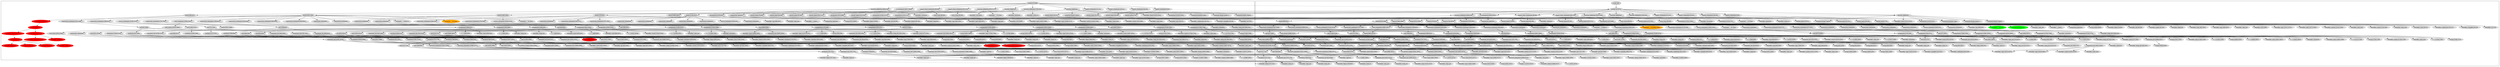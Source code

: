 digraph G {
node [style = filled];
subgraph cluster_src {
n_src_316 [label = "module [0,2086]", color = lightgrey];
n_src_2 [label = "import_statement [0,9]", color = lightgrey];
n_src_316 -> n_src_2;
n_src_1 [label = "dotted_name [7,9]", color = lightgrey];
n_src_2 -> n_src_1;
n_src_0 [label = "identifier: os [7,9]", color = lightgrey];
n_src_1 -> n_src_0;
n_src_5 [label = "import_statement [11,22]", color = lightgrey];
n_src_316 -> n_src_5;
n_src_4 [label = "dotted_name [18,22]", color = lightgrey];
n_src_5 -> n_src_4;
n_src_3 [label = "identifier: json [18,22]", color = lightgrey];
n_src_4 -> n_src_3;
n_src_8 [label = "import_statement [24,41]", color = lightgrey];
n_src_316 -> n_src_8;
n_src_7 [label = "dotted_name [31,41]", color = lightgrey];
n_src_8 -> n_src_7;
n_src_6 [label = "identifier: subprocess [31,41]", color = lightgrey];
n_src_7 -> n_src_6;
n_src_11 [label = "import_statement [43,58]", color = lightgrey];
n_src_316 -> n_src_11;
n_src_10 [label = "dotted_name [50,58]", color = lightgrey];
n_src_11 -> n_src_10;
n_src_9 [label = "identifier: tempfile [50,58]", color = lightgrey];
n_src_10 -> n_src_9;
n_src_17 [label = "import_from_statement [60,80]", color = lightgrey];
n_src_316 -> n_src_17;
n_src_12 [label = "from: from [60,64]", color = lightgrey];
n_src_17 -> n_src_12;
n_src_14 [label = "dotted_name [65,68]", color = lightgrey];
n_src_17 -> n_src_14;
n_src_13 [label = "identifier: git [65,68]", color = lightgrey];
n_src_14 -> n_src_13;
n_src_16 [label = "dotted_name [76,80]", color = lightgrey];
n_src_17 -> n_src_16;
n_src_15 [label = "identifier: Repo [76,80]", color = lightgrey];
n_src_16 -> n_src_15;
n_src_25 [label = "import_from_statement [82,133]", color = lightgrey];
n_src_316 -> n_src_25;
n_src_18 [label = "from: from [82,86]", color = lightgrey];
n_src_25 -> n_src_18;
n_src_20 [label = "dotted_name [87,93]", color = lightgrey];
n_src_25 -> n_src_20;
n_src_19 [label = "identifier: pygit2 [87,93]", color = lightgrey];
n_src_20 -> n_src_19;
n_src_22 [label = "dotted_name [101,111]", color = lightgrey];
n_src_25 -> n_src_22;
n_src_21 [label = "identifier: Reposito", color = lightgrey];
n_src_22 -> n_src_21;
n_src_24 [label = "dotted_name [113,133]", color = lightgrey];
n_src_25 -> n_src_24;
n_src_23 [label = "identifier: GIT_SORT", color = lightgrey];
n_src_24 -> n_src_23;
n_src_60 [label = "function_definition [139,320]", color = lightgrey];
n_src_316 -> n_src_60;
n_src_26 [label = "identifier: clone_re", color = lightgrey];
n_src_60 -> n_src_26;
n_src_29 [label = "parameters [153,172]", color = lightgrey];
n_src_60 -> n_src_29;
n_src_27 [label = "identifier: author [154,160]", color = lightgrey];
n_src_29 -> n_src_27;
n_src_28 [label = "identifier: repo_nam", color = lightgrey];
n_src_29 -> n_src_28;
n_src_59 [label = "block [179,301]", color = lightgrey];
n_src_60 -> n_src_59;
n_src_34 [label = "expression_statement [179,236]", color = lightgrey];
n_src_59 -> n_src_34;
n_src_33 [label = "assignment [179,236]", color = lightgrey];
n_src_34 -> n_src_33;
n_src_30 [label = "identifier: repo_url [179,187]", color = lightgrey];
n_src_33 -> n_src_30;
n_src_31 [label = "=: = [188,189]", color = lightgrey];
n_src_33 -> n_src_31;
n_src_32 [label = "string [190,236]", color = lightgrey];
n_src_33 -> n_src_32;
n_src_43 [label = "expression_statement [242,271]", color = lightgrey];
n_src_59 -> n_src_43;
n_src_42 [label = "assignment [242,271]", color = lightgrey];
n_src_43 -> n_src_42;
n_src_35 [label = "identifier: temp_dir [242,250]", color = lightgrey];
n_src_42 -> n_src_35;
n_src_36 [label = "=: = [251,252]", color = lightgrey];
n_src_42 -> n_src_36;
n_src_41 [label = "call [253,271]", color = lightgrey];
n_src_42 -> n_src_41;
n_src_39 [label = "attribute [253,269]", color = lightgrey];
n_src_41 -> n_src_39;
n_src_37 [label = "identifier: tempfile [253,261]", color = lightgrey];
n_src_39 -> n_src_37;
n_src_38 [label = "identifier: mkdtemp [262,269]", color = lightgrey];
n_src_39 -> n_src_38;
n_src_40 [label = "argument_list [269,271]", color = lightgrey];
n_src_41 -> n_src_40;
n_src_48 [label = "expression_statement [277,292]", color = lightgrey];
n_src_59 -> n_src_48;
n_src_47 [label = "call [277,292]", color = lightgrey];
n_src_48 -> n_src_47;
n_src_44 [label = "identifier: print [277,282]", color = lightgrey];
n_src_47 -> n_src_44;
n_src_46 [label = "argument_list [282,292]", color = lightgrey];
n_src_47 -> n_src_46;
n_src_45 [label = "identifier: temp_dir [283,291]", color = lightgrey];
n_src_46 -> n_src_45;
n_src_56 [label = "expression_statement [298,333]", color = lightgrey];
n_src_59 -> n_src_56;
n_src_55 [label = "call [298,333]", color = lightgrey];
n_src_56 -> n_src_55;
n_src_51 [label = "attribute [298,313]", color = lightgrey];
n_src_55 -> n_src_51;
n_src_49 [label = "identifier: Repo [298,302]", color = lightgrey];
n_src_51 -> n_src_49;
n_src_50 [label = "identifier: clone_fr", color = lightgrey];
n_src_51 -> n_src_50;
n_src_54 [label = "argument_list [313,333]", color = lightgrey];
n_src_55 -> n_src_54;
n_src_52 [label = "identifier: repo_url [314,322]", color = lightgrey];
n_src_54 -> n_src_52;
n_src_53 [label = "identifier: temp_dir [324,332]", color = lightgrey];
n_src_54 -> n_src_53;
n_src_58 [label = "return_statement [339,354]", color = lightgrey];
n_src_59 -> n_src_58;
n_src_57 [label = "identifier: temp_dir [346,354]", color = lightgrey];
n_src_58 -> n_src_57;
n_src_83 [label = "function_definition [360,416]", color = lightgrey];
n_src_316 -> n_src_83;
n_src_61 [label = "identifier: checkout", color = lightgrey];
n_src_83 -> n_src_61;
n_src_64 [label = "parameters [376,392]", color = lightgrey];
n_src_83 -> n_src_64;
n_src_62 [label = "identifier: repo_pat", color = lightgrey];
n_src_64 -> n_src_62;
n_src_63 [label = "identifier: tag [388,391]", color = lightgrey];
n_src_64 -> n_src_63;
n_src_82 [label = "block [399,431]", color = lightgrey];
n_src_83 -> n_src_82;
n_src_72 [label = "expression_statement [399,421]", color = lightgrey];
n_src_82 -> n_src_72;
n_src_71 [label = "assignment [399,421]", color = lightgrey];
n_src_72 -> n_src_71;
n_src_65 [label = "identifier: repo [399,403]", color = lightgrey];
n_src_71 -> n_src_65;
n_src_66 [label = "=: = [404,405]", color = lightgrey];
n_src_71 -> n_src_66;
n_src_70 [label = "call [406,421]", color = lightgrey];
n_src_71 -> n_src_70;
n_src_67 [label = "identifier: Repo [406,410]", color = lightgrey];
n_src_70 -> n_src_67;
n_src_69 [label = "argument_list [410,421]", color = lightgrey];
n_src_70 -> n_src_69;
n_src_68 [label = "identifier: repo_pat", color = lightgrey];
n_src_69 -> n_src_68;
n_src_81 [label = "expression_statement [427,449]", color = lightgrey];
n_src_82 -> n_src_81;
n_src_80 [label = "call [427,449]", color = lightgrey];
n_src_81 -> n_src_80;
n_src_77 [label = "attribute [427,444]", color = lightgrey];
n_src_80 -> n_src_77;
n_src_75 [label = "attribute [427,435]", color = lightgrey];
n_src_77 -> n_src_75;
n_src_73 [label = "identifier: repo [427,431]", color = lightgrey];
n_src_75 -> n_src_73;
n_src_74 [label = "identifier: git [432,435]", color = lightgrey];
n_src_75 -> n_src_74;
n_src_76 [label = "identifier: checkout [436,444]", color = lightgrey];
n_src_77 -> n_src_76;
n_src_79 [label = "argument_list [444,449]", color = lightgrey];
n_src_80 -> n_src_79;
n_src_78 [label = "identifier: tag [445,448]", color = lightgrey];
n_src_79 -> n_src_78;
n_src_196 [label = "function_definition [455,1171]", color = lightgrey];
n_src_316 -> n_src_196;
n_src_84 [label = "identifier: run_gumt", color = lightgrey];
n_src_196 -> n_src_84;
n_src_88 [label = "parameters [475,498]", color = lightgrey];
n_src_196 -> n_src_88;
n_src_85 [label = "identifier: repo_pat", color = lightgrey];
n_src_88 -> n_src_85;
n_src_86 [label = "identifier: tag1 [487,491]", color = lightgrey];
n_src_88 -> n_src_86;
n_src_87 [label = "identifier: tag2 [493,497]", color = lightgrey];
n_src_88 -> n_src_87;
n_src_89 [label = "comment:     # Creat", color = lightgrey];
n_src_196 -> n_src_89;
n_src_195 [label = "block [554,1189]", color = lightgrey];
n_src_196 -> n_src_195;
n_src_98 [label = "expression_statement [554,584]", color = lightgrey];
n_src_195 -> n_src_98;
n_src_97 [label = "assignment [554,584]", color = lightgrey];
n_src_98 -> n_src_97;
n_src_90 [label = "identifier: temp_dir", color = lightgrey];
n_src_97 -> n_src_90;
n_src_91 [label = "=: = [564,565]", color = lightgrey];
n_src_97 -> n_src_91;
n_src_96 [label = "call [566,584]", color = lightgrey];
n_src_97 -> n_src_96;
n_src_94 [label = "attribute [566,582]", color = lightgrey];
n_src_96 -> n_src_94;
n_src_92 [label = "identifier: tempfile [566,574]", color = lightgrey];
n_src_94 -> n_src_92;
n_src_93 [label = "identifier: mkdtemp [575,582]", color = lightgrey];
n_src_94 -> n_src_93;
n_src_95 [label = "argument_list [582,584]", color = lightgrey];
n_src_96 -> n_src_95;
n_src_107 [label = "expression_statement [590,620]", color = lightgrey];
n_src_195 -> n_src_107;
n_src_106 [label = "assignment [590,620]", color = lightgrey];
n_src_107 -> n_src_106;
n_src_99 [label = "identifier: temp_dir", color = lightgrey];
n_src_106 -> n_src_99;
n_src_100 [label = "=: = [600,601]", color = lightgrey];
n_src_106 -> n_src_100;
n_src_105 [label = "call [602,620]", color = lightgrey];
n_src_106 -> n_src_105;
n_src_103 [label = "attribute [602,618]", color = lightgrey];
n_src_105 -> n_src_103;
n_src_101 [label = "identifier: tempfile [602,610]", color = lightgrey];
n_src_103 -> n_src_101;
n_src_102 [label = "identifier: mkdtemp [611,618]", color = lightgrey];
n_src_103 -> n_src_102;
n_src_104 [label = "argument_list [618,620]", color = lightgrey];
n_src_105 -> n_src_104;
n_src_112 [label = "expression_statement [626,662]", color = lightgrey];
n_src_195 -> n_src_112;
n_src_111 [label = "call [626,662]", color = lightgrey];
n_src_112 -> n_src_111;
n_src_108 [label = "identifier: print [626,631]", color = lightgrey];
n_src_111 -> n_src_108;
n_src_110 [label = "argument_list [631,662]", color = lightgrey];
n_src_111 -> n_src_110;
n_src_109 [label = "string [632,661]", color = lightgrey];
n_src_110 -> n_src_109;
n_src_113 [label = "comment:     # Clone", color = lightgrey];
n_src_195 -> n_src_113;
n_src_128 [label = "expression_statement [737,793]", color = lightgrey];
n_src_195 -> n_src_128;
n_src_127 [label = "call [737,793]", color = lightgrey];
n_src_128 -> n_src_127;
n_src_124 [label = "attribute [737,787]", color = lightgrey];
n_src_127 -> n_src_124;
n_src_122 [label = "attribute [737,778]", color = lightgrey];
n_src_124 -> n_src_122;
n_src_120 [label = "call [737,774]", color = lightgrey];
n_src_122 -> n_src_120;
n_src_116 [label = "attribute [737,752]", color = lightgrey];
n_src_120 -> n_src_116;
n_src_114 [label = "identifier: Repo [737,741]", color = lightgrey];
n_src_116 -> n_src_114;
n_src_115 [label = "identifier: clone_fr", color = lightgrey];
n_src_116 -> n_src_115;
n_src_119 [label = "argument_list [752,774]", color = lightgrey];
n_src_120 -> n_src_119;
n_src_117 [label = "identifier: repo_pat", color = lightgrey];
n_src_119 -> n_src_117;
n_src_118 [label = "identifier: temp_dir", color = lightgrey];
n_src_119 -> n_src_118;
n_src_121 [label = "identifier: git [775,778]", color = lightgrey];
n_src_122 -> n_src_121;
n_src_123 [label = "identifier: checkout [779,787]", color = lightgrey];
n_src_124 -> n_src_123;
n_src_126 [label = "argument_list [787,793]", color = lightgrey];
n_src_127 -> n_src_126;
n_src_125 [label = "identifier: tag1 [788,792]", color = lightgrey];
n_src_126 -> n_src_125;
n_src_143 [label = "expression_statement [799,855]", color = lightgrey];
n_src_195 -> n_src_143;
n_src_142 [label = "call [799,855]", color = lightgrey];
n_src_143 -> n_src_142;
n_src_139 [label = "attribute [799,849]", color = lightgrey];
n_src_142 -> n_src_139;
n_src_137 [label = "attribute [799,840]", color = lightgrey];
n_src_139 -> n_src_137;
n_src_135 [label = "call [799,836]", color = lightgrey];
n_src_137 -> n_src_135;
n_src_131 [label = "attribute [799,814]", color = lightgrey];
n_src_135 -> n_src_131;
n_src_129 [label = "identifier: Repo [799,803]", color = lightgrey];
n_src_131 -> n_src_129;
n_src_130 [label = "identifier: clone_fr", color = lightgrey];
n_src_131 -> n_src_130;
n_src_134 [label = "argument_list [814,836]", color = lightgrey];
n_src_135 -> n_src_134;
n_src_132 [label = "identifier: repo_pat", color = lightgrey];
n_src_134 -> n_src_132;
n_src_133 [label = "identifier: temp_dir", color = lightgrey];
n_src_134 -> n_src_133;
n_src_136 [label = "identifier: git [837,840]", color = lightgrey];
n_src_137 -> n_src_136;
n_src_138 [label = "identifier: checkout [841,849]", color = lightgrey];
n_src_139 -> n_src_138;
n_src_141 [label = "argument_list [849,855]", color = lightgrey];
n_src_142 -> n_src_141;
n_src_140 [label = "identifier: tag2 [850,854]", color = lightgrey];
n_src_141 -> n_src_140;
n_src_144 [label = "comment:     # Run G", color = lightgrey];
n_src_195 -> n_src_144;
n_src_155 [label = "expression_statement", color = lightgrey];
n_src_195 -> n_src_155;
n_src_154 [label = "assignment [904,1009]", color = lightgrey];
n_src_155 -> n_src_154;
n_src_145 [label = "identifier: cmd [904,907]", color = lightgrey];
n_src_154 -> n_src_145;
n_src_146 [label = "=: = [908,909]", color = lightgrey];
n_src_154 -> n_src_146;
n_src_153 [label = "list [910,1021]", color = lightgrey];
n_src_154 -> n_src_153;
n_src_147 [label = "string [921,930]", color = lightgrey];
n_src_153 -> n_src_147;
n_src_148 [label = "string [932,942]", color = lightgrey];
n_src_153 -> n_src_148;
n_src_149 [label = "string [953,957]", color = lightgrey];
n_src_153 -> n_src_149;
n_src_150 [label = "string [959,965]", color = lightgrey];
n_src_153 -> n_src_150;
n_src_151 [label = "identifier: temp_dir", color = lightgrey];
n_src_153 -> n_src_151;
n_src_152 [label = "identifier: temp_dir", color = lightgrey];
n_src_153 -> n_src_152;
n_src_173 [label = "expression_statement", color = lightgrey];
n_src_195 -> n_src_173;
n_src_172 [label = "assignment [1018,1078]", color = lightgrey];
n_src_173 -> n_src_172;
n_src_156 [label = "identifier: result [1018,1024]", color = lightgrey];
n_src_172 -> n_src_156;
n_src_157 [label = "=: = [1025,1026]", color = lightgrey];
n_src_172 -> n_src_157;
n_src_171 [label = "call [1027,1078]", color = lightgrey];
n_src_172 -> n_src_171;
n_src_160 [label = "attribute [1027,1041]", color = lightgrey];
n_src_171 -> n_src_160;
n_src_158 [label = "identifier: subproce", color = lightgrey];
n_src_160 -> n_src_158;
n_src_159 [label = "identifier: run [1038,1041]", color = lightgrey];
n_src_160 -> n_src_159;
n_src_170 [label = "argument_list [1041,1078]", color = lightgrey];
n_src_171 -> n_src_170;
n_src_161 [label = "identifier: cmd [1042,1045]", color = lightgrey];
n_src_170 -> n_src_161;
n_src_165 [label = "keyword_argument [1047,1066]", color = lightgrey];
n_src_170 -> n_src_165;
n_src_162 [label = "identifier: capture_", color = lightgrey];
n_src_165 -> n_src_162;
n_src_163 [label = "=: = [1061,1062]", color = lightgrey];
n_src_165 -> n_src_163;
n_src_164 [label = "true: True [1062,1066]", color = lightgrey];
n_src_165 -> n_src_164;
n_src_169 [label = "keyword_argument [1068,1077]", color = lightgrey];
n_src_170 -> n_src_169;
n_src_166 [label = "identifier: text [1068,1072]", color = lightgrey];
n_src_169 -> n_src_166;
n_src_167 [label = "=: = [1072,1073]", color = lightgrey];
n_src_169 -> n_src_167;
n_src_168 [label = "true: True [1073,1077]", color = lightgrey];
n_src_169 -> n_src_168;
n_src_174 [label = "comment:     # Clean", color = orange];
n_src_195 -> n_src_174;
n_src_185 [label = "expression_statement", color = red];
n_src_195 -> n_src_185;
n_src_184 [label = "call [1124,1175]", color = red];
n_src_185 -> n_src_184;
n_src_177 [label = "attribute [1124,1138]", color = red];
n_src_184 -> n_src_177;
n_src_175 [label = "identifier: subproce", color = red];
n_src_177 -> n_src_175;
n_src_176 [label = "identifier: run [1135,1138]", color = red];
n_src_177 -> n_src_176;
n_src_183 [label = "argument_list [1138,1175]", color = red];
n_src_184 -> n_src_183;
n_src_182 [label = "list [1139,1174]", color = red];
n_src_183 -> n_src_182;
n_src_178 [label = "string [1140,1144]", color = red];
n_src_182 -> n_src_178;
n_src_179 [label = "string [1146,1151]", color = red];
n_src_182 -> n_src_179;
n_src_180 [label = "identifier: temp_dir", color = red];
n_src_182 -> n_src_180;
n_src_181 [label = "identifier: temp_dir", color = red];
n_src_182 -> n_src_181;
n_src_194 [label = "return_statement [1183,1215]", color = lightgrey];
n_src_195 -> n_src_194;
n_src_193 [label = "call [1190,1215]", color = lightgrey];
n_src_194 -> n_src_193;
n_src_188 [label = "attribute [1190,1200]", color = lightgrey];
n_src_193 -> n_src_188;
n_src_186 [label = "identifier: json [1190,1194]", color = lightgrey];
n_src_188 -> n_src_186;
n_src_187 [label = "identifier: loads [1195,1200]", color = lightgrey];
n_src_188 -> n_src_187;
n_src_192 [label = "argument_list [1200,1215]", color = lightgrey];
n_src_193 -> n_src_192;
n_src_191 [label = "attribute [1201,1214]", color = lightgrey];
n_src_192 -> n_src_191;
n_src_189 [label = "identifier: result [1201,1207]", color = lightgrey];
n_src_191 -> n_src_189;
n_src_190 [label = "identifier: stdout [1208,1214]", color = lightgrey];
n_src_191 -> n_src_190;
n_src_237 [label = "function_definition ", color = lightgrey];
n_src_316 -> n_src_237;
n_src_197 [label = "identifier: generate", color = lightgrey];
n_src_237 -> n_src_197;
n_src_202 [label = "parameters [1242,1273]", color = lightgrey];
n_src_237 -> n_src_202;
n_src_198 [label = "identifier: author [1243,1249]", color = lightgrey];
n_src_202 -> n_src_198;
n_src_199 [label = "identifier: repo_nam", color = lightgrey];
n_src_202 -> n_src_199;
n_src_200 [label = "identifier: tag1 [1262,1266]", color = lightgrey];
n_src_202 -> n_src_200;
n_src_201 [label = "identifier: tag2 [1268,1272]", color = lightgrey];
n_src_202 -> n_src_201;
n_src_236 [label = "block [1280,1482]", color = lightgrey];
n_src_237 -> n_src_236;
n_src_211 [label = "expression_statement", color = lightgrey];
n_src_236 -> n_src_211;
n_src_210 [label = "assignment [1280,1321]", color = lightgrey];
n_src_211 -> n_src_210;
n_src_203 [label = "identifier: repo_pat", color = lightgrey];
n_src_210 -> n_src_203;
n_src_204 [label = "=: = [1290,1291]", color = lightgrey];
n_src_210 -> n_src_204;
n_src_209 [label = "call [1292,1321]", color = lightgrey];
n_src_210 -> n_src_209;
n_src_205 [label = "identifier: clone_re", color = lightgrey];
n_src_209 -> n_src_205;
n_src_208 [label = "argument_list [1302,1321]", color = lightgrey];
n_src_209 -> n_src_208;
n_src_206 [label = "identifier: author [1303,1309]", color = lightgrey];
n_src_208 -> n_src_206;
n_src_207 [label = "identifier: repo_nam", color = lightgrey];
n_src_208 -> n_src_207;
n_src_233 [label = "expression_statement", color = lightgrey];
n_src_236 -> n_src_233;
n_src_232 [label = "assignment [1329,1488]", color = lightgrey];
n_src_233 -> n_src_232;
n_src_212 [label = "identifier: metadata", color = lightgrey];
n_src_232 -> n_src_212;
n_src_213 [label = "=: = [1338,1339]", color = lightgrey];
n_src_232 -> n_src_213;
n_src_231 [label = "dictionary [1340,1510]", color = lightgrey];
n_src_232 -> n_src_231;
n_src_216 [label = "pair [1351,1382]", color = lightgrey];
n_src_231 -> n_src_216;
n_src_214 [label = "string [1351,1357]", color = lightgrey];
n_src_216 -> n_src_214;
n_src_215 [label = "string [1359,1382]", color = lightgrey];
n_src_216 -> n_src_215;
n_src_219 [label = "pair [1393,1405]", color = lightgrey];
n_src_231 -> n_src_219;
n_src_217 [label = "string [1393,1399]", color = lightgrey];
n_src_219 -> n_src_217;
n_src_218 [label = "identifier: tag1 [1401,1405]", color = lightgrey];
n_src_219 -> n_src_218;
n_src_222 [label = "pair [1416,1428]", color = red];
n_src_231 -> n_src_222;
n_src_220 [label = "string [1416,1422]", color = red];
n_src_222 -> n_src_220;
n_src_221 [label = "identifier: tag2 [1424,1428]", color = red];
n_src_222 -> n_src_221;
n_src_230 [label = "pair [1439,1489]", color = lightgrey];
n_src_231 -> n_src_230;
n_src_223 [label = "string [1439,1448]", color = lightgrey];
n_src_230 -> n_src_223;
n_src_229 [label = "call [1450,1489]", color = lightgrey];
n_src_230 -> n_src_229;
n_src_224 [label = "identifier: run_gumt", color = lightgrey];
n_src_229 -> n_src_224;
n_src_228 [label = "argument_list [1466,1489]", color = lightgrey];
n_src_229 -> n_src_228;
n_src_225 [label = "identifier: repo_pat", color = lightgrey];
n_src_228 -> n_src_225;
n_src_226 [label = "identifier: tag1 [1478,1482]", color = lightgrey];
n_src_228 -> n_src_226;
n_src_227 [label = "identifier: tag2 [1484,1488]", color = lightgrey];
n_src_228 -> n_src_227;
n_src_235 [label = "return_statement [1504,1519]", color = lightgrey];
n_src_236 -> n_src_235;
n_src_234 [label = "identifier: metadata", color = lightgrey];
n_src_235 -> n_src_234;
n_src_305 [label = "function_definition ", color = lightgrey];
n_src_316 -> n_src_305;
n_src_238 [label = "identifier: main [1529,1533]", color = lightgrey];
n_src_305 -> n_src_238;
n_src_239 [label = "parameters [1533,1535]", color = lightgrey];
n_src_305 -> n_src_239;
n_src_240 [label = "comment:#author=inpu", color = lightgrey];
n_src_305 -> n_src_240;
n_src_241 [label = "comment:#repo_name=i", color = lightgrey];
n_src_305 -> n_src_241;
n_src_242 [label = "comment:#tag1=input(", color = lightgrey];
n_src_305 -> n_src_242;
n_src_243 [label = "comment:#tag2=input(", color= lightgrey];
n_src_305 -> n_src_243;
n_src_304 [label = "block [1744,2037]", color = lightgrey];
n_src_305 -> n_src_304;
n_src_248 [label = "expression_statement", color= lightgrey];
n_src_304 -> n_src_248;
n_src_247 [label = "assignment [1744,1762]", color = lightgrey];
n_src_248 -> n_src_247;
n_src_244 [label = "identifier: author [1744,1750]", color= lightgrey];
n_src_247 -> n_src_244;
n_src_245 [label = "=: = [1751,1752]", color = lightgrey];
n_src_247 -> n_src_245;
n_src_246 [label = "string [1753,1762]", color= lightgrey];
n_src_247 -> n_src_246;
n_src_253 [label = "expression_statement", color = lightgrey];
n_src_304 -> n_src_253;
n_src_252 [label = "assignment [1768,1788]", color= lightgrey];
n_src_253 -> n_src_252;
n_src_249 [label = "identifier: repo_nam", color = lightgrey];
n_src_252 -> n_src_249;
n_src_250 [label = "=: = [1778,1779]", color= lightgrey];
n_src_252 -> n_src_250;
n_src_251 [label = "string [1780,1788]", color = lightgrey];
n_src_252 -> n_src_251;
n_src_258 [label = "expression_statement", color= lightgrey];
n_src_304 -> n_src_258;
n_src_257 [label = "assignment [1794,1809]", color = lightgrey];
n_src_258 -> n_src_257;
n_src_254 [label = "identifier: tag1 [1794,1798]", color= lightgrey];
n_src_257 -> n_src_254;
n_src_255 [label = "=: = [1799,1800]", color = lightgrey];
n_src_257 -> n_src_255;
n_src_256 [label = "string [1801,1809]", color= lightgrey];
n_src_257 -> n_src_256;
n_src_263 [label = "expression_statement", color = lightgrey];
n_src_304 -> n_src_263;
n_src_262 [label = "assignment [1815,1830]", color= lightgrey];
n_src_263 -> n_src_262;
n_src_259 [label = "identifier: tag2 [1815,1819]", color = lightgrey];
n_src_262 -> n_src_259;
n_src_260 [label = "=: = [1820,1821]", color= lightgrey];
n_src_262 -> n_src_260;
n_src_261 [label = "string [1822,1830]", color = lightgrey];
n_src_262 -> n_src_261;
n_src_274 [label = "expression_statement", color= lightgrey];
n_src_304 -> n_src_274;
n_src_273 [label = "assignment [1838,1897]", color = lightgrey];
n_src_274 -> n_src_273;
n_src_264 [label = "identifier: metadata", color= lightgrey];
n_src_273 -> n_src_264;
n_src_265 [label = "=: = [1847,1848]", color = lightgrey];
n_src_273 -> n_src_265;
n_src_272 [label = "call [1849,1897]", color= lightgrey];
n_src_273 -> n_src_272;
n_src_266 [label = "identifier: generate", color = lightgrey];
n_src_272 -> n_src_266;
n_src_271 [label = "argument_list [1866,1897]", color= lightgrey];
n_src_272 -> n_src_271;
n_src_267 [label = "identifier: author [1867,1873]", color = lightgrey];
n_src_271 -> n_src_267;
n_src_268 [label = "identifier: repo_nam", color= lightgrey];
n_src_271 -> n_src_268;
n_src_269 [label = "identifier: tag1 [1886,1890]", color = lightgrey];
n_src_271 -> n_src_269;
n_src_270 [label = "identifier: tag2 [1892,1896]", color= lightgrey];
n_src_271 -> n_src_270;
n_src_298 [label = "with_statement [1905,1951]", color = lightgrey];
n_src_304 -> n_src_298;
n_src_284 [label = "with_clause [1910,1946]", color= lightgrey];
n_src_298 -> n_src_284;
n_src_283 [label = "with_item [1910,1946]", color = lightgrey];
n_src_284 -> n_src_283;
n_src_282 [label = "as_pattern [1910,1946]", color= lightgrey];
n_src_283 -> n_src_282;
n_src_279 [label = "call [1910,1941]", color = lightgrey];
n_src_282 -> n_src_279;
n_src_275 [label = "identifier: open [1910,1914]", color= lightgrey];
n_src_279 -> n_src_275;
n_src_278 [label = "argument_list [1914,1941]", color = lightgrey];
n_src_279 -> n_src_278;
n_src_276 [label = "string [1915,1935]", color= lightgrey];
n_src_278 -> n_src_276;
n_src_277 [label = "string [1937,1940]", color = lightgrey];
n_src_278 -> n_src_277;
n_src_281 [label = "as_pattern_target [1945,1946]", color= lightgrey];
n_src_282 -> n_src_281;
n_src_280 [label = "identifier: f [1945,1946]", color = lightgrey];
n_src_281 -> n_src_280;
n_src_297 [label = "block [1957,1989]", color= lightgrey];
n_src_298 -> n_src_297;
n_src_296 [label = "expression_statement", color = lightgrey];
n_src_297 -> n_src_296;
n_src_295 [label = "call [1957,1989]", color= lightgrey];
n_src_296 -> n_src_295;
n_src_287 [label = "attribute [1957,1966]", color = lightgrey];
n_src_295 -> n_src_287;
n_src_285 [label = "identifier: json [1957,1961]", color= lightgrey];
n_src_287 -> n_src_285;
n_src_286 [label = "identifier: dump [1962,1966]", color = lightgrey];
n_src_287 -> n_src_286;
n_src_294 [label = "argument_list [1966,1989]", color= lightgrey];
n_src_295 -> n_src_294;
n_src_288 [label = "identifier: metadata", color = lightgrey];
n_src_294 -> n_src_288;
n_src_289 [label = "identifier: f [1977,1978]", color= lightgrey];
n_src_294 -> n_src_289;
n_src_293 [label = "keyword_argument [1980,1988]", color = lightgrey];
n_src_294 -> n_src_293;
n_src_290 [label = "identifier: indent [1980,1986]", color= lightgrey];
n_src_293 -> n_src_290;
n_src_291 [label = "=: = [1986,1987]", color = lightgrey];
n_src_293 -> n_src_291;
n_src_292 [label = "integer: 2 [1987,1988]", color= lightgrey];
n_src_293 -> n_src_292;
n_src_303 [label = "expression_statement", color = lightgrey];
n_src_304 -> n_src_303;
n_src_302 [label = "call [1997,2051]", color= lightgrey];
n_src_303 -> n_src_302;
n_src_299 [label = "identifier: print [1997,2002]", color = lightgrey];
n_src_302 -> n_src_299;
n_src_301 [label = "argument_list [2002,2051]", color= lightgrey];
n_src_302 -> n_src_301;
n_src_300 [label = "string [2003,2050]", color = lightgrey];
n_src_301 -> n_src_300;
n_src_315 [label = "if_statement [2057,2069]", color= lightgrey];
n_src_316 -> n_src_315;
n_src_309 [label = "comparison_operator ", color = lightgrey];
n_src_315 -> n_src_309;
n_src_306 [label = "identifier: __name__", color= lightgrey];
n_src_309 -> n_src_306;
n_src_307 [label = "comparison_operator:", color = lightgrey];
n_src_309 -> n_src_307;
n_src_308 [label = "string [2072,2082]", color= lightgrey];
n_src_309 -> n_src_308;
n_src_314 [label = "block [2089,2095]", color = lightgrey];
n_src_315 -> n_src_314;
n_src_313 [label = "expression_statement", color= lightgrey];
n_src_314 -> n_src_313;
n_src_312 [label = "call [2089,2095]", color = lightgrey];
n_src_313 -> n_src_312;
n_src_310 [label = "identifier: main [2089,2093]", color= lightgrey];
n_src_312 -> n_src_310;
n_src_311 [label = "argument_list [2093,2095]", color = lightgrey];
n_src_312 -> n_src_311;
}
subgraph cluster_dst {
n_dst_304 [label= "module [0,2072]", color = lightgrey];
n_dst_305 -> n_dst_304;
n_dst_2 [label = "import_statement [0,9]", color =lightgrey];
n_dst_304 -> n_dst_2;
n_dst_1 [label= "dotted_name [7,9]", color = lightgrey];
n_dst_2 -> n_dst_1;
n_dst_0 [label = "identifier: os [7,9]", color =lightgrey];
n_dst_1 -> n_dst_0;
n_dst_5 [label= "import_statement [11,22]", color = lightgrey];
n_dst_304 -> n_dst_5;
n_dst_4 [label = "dotted_name [18,22]", color =lightgrey];
n_dst_5 -> n_dst_4;
n_dst_3 [label= "identifier: json [18,22]", color = lightgrey];
n_dst_4 -> n_dst_3;
n_dst_8 [label = "import_statement [24,41]", color =lightgrey];
n_dst_304 -> n_dst_8;
n_dst_7 [label= "dotted_name [31,41]", color = lightgrey];
n_dst_8 -> n_dst_7;
n_dst_6 [label = "identifier: subprocess [31,41]", color =lightgrey];
n_dst_7 -> n_dst_6;
n_dst_11 [label= "import_statement [43,58]", color = lightgrey];
n_dst_304 -> n_dst_11;
n_dst_10 [label = "dotted_name [50,58]", color =lightgrey];
n_dst_11 -> n_dst_10;
n_dst_9 [label= "identifier: tempfile [50,58]", color = lightgrey];
n_dst_10 -> n_dst_9;
n_dst_17 [label = "import_from_statement [60,80]", color =lightgrey];
n_dst_304 -> n_dst_17;
n_dst_12 [label= "from: from [60,64]", color = lightgrey];
n_dst_17 -> n_dst_12;
n_dst_14 [label = "dotted_name [65,68]", color =lightgrey];
n_dst_17 -> n_dst_14;
n_dst_13 [label= "identifier: git [65,68]", color = lightgrey];
n_dst_14 -> n_dst_13;
n_dst_16 [label = "dotted_name [76,80]", color =lightgrey];
n_dst_17 -> n_dst_16;
n_dst_15 [label= "identifier: Repo [76,80]", color = lightgrey];
n_dst_16 -> n_dst_15;
n_dst_25 [label = "import_from_statement [82,133]", color =lightgrey];
n_dst_304 -> n_dst_25;
n_dst_18 [label= "from: from [82,86]", color = lightgrey];
n_dst_25 -> n_dst_18;
n_dst_20 [label = "dotted_name [87,93]", color =lightgrey];
n_dst_25 -> n_dst_20;
n_dst_19 [label= "identifier: pygit2 [87,93]", color = lightgrey];
n_dst_20 -> n_dst_19;
n_dst_22 [label = "dotted_name [101,111]", color =lightgrey];
n_dst_25 -> n_dst_22;
n_dst_21 [label= "identifier: Reposito", color = lightgrey];
n_dst_22 -> n_dst_21;
n_dst_24 [label = "dotted_name [113,133]", color =lightgrey];
n_dst_25 -> n_dst_24;
n_dst_23 [label= "identifier: GIT_SORT", color = lightgrey];
n_dst_24 -> n_dst_23;
n_dst_60 [label = "function_definition [139,320]", color =lightgrey];
n_dst_304 -> n_dst_60;
n_dst_26 [label= "identifier: clone_re", color = lightgrey];
n_dst_60 -> n_dst_26;
n_dst_29 [label = "parameters [153,172]", color =lightgrey];
n_dst_60 -> n_dst_29;
n_dst_27 [label= "identifier: author [154,160]", color = lightgrey];
n_dst_29 -> n_dst_27;
n_dst_28 [label = "identifier: repo_nam", color =lightgrey];
n_dst_29 -> n_dst_28;
n_dst_59 [label= "block [179,301]", color = lightgrey];
n_dst_60 -> n_dst_59;
n_dst_34 [label = "expression_statement [179,236]", color =lightgrey];
n_dst_59 -> n_dst_34;
n_dst_33 [label= "assignment [179,236]", color = lightgrey];
n_dst_34 -> n_dst_33;
n_dst_30 [label = "identifier: repo_url [179,187]", color =lightgrey];
n_dst_33 -> n_dst_30;
n_dst_31 [label= "=: = [188,189]", color = lightgrey];
n_dst_33 -> n_dst_31;
n_dst_32 [label = "string [190,236]", color =lightgrey];
n_dst_33 -> n_dst_32;
n_dst_43 [label= "expression_statement [242,271]", color = lightgrey];
n_dst_59 -> n_dst_43;
n_dst_42 [label = "assignment [242,271]", color =lightgrey];
n_dst_43 -> n_dst_42;
n_dst_35 [label= "identifier: temp_dir [242,250]", color = lightgrey];
n_dst_42 -> n_dst_35;
n_dst_36 [label = "=: = [251,252]", color =lightgrey];
n_dst_42 -> n_dst_36;
n_dst_41 [label= "call [253,271]", color = lightgrey];
n_dst_42 -> n_dst_41;
n_dst_39 [label = "attribute [253,269]", color =lightgrey];
n_dst_41 -> n_dst_39;
n_dst_37 [label= "identifier: tempfile [253,261]", color = lightgrey];
n_dst_39 -> n_dst_37;
n_dst_38 [label = "identifier: mkdtemp [262,269]", color =lightgrey];
n_dst_39 -> n_dst_38;
n_dst_40 [label= "argument_list [269,271]", color = lightgrey];
n_dst_41 -> n_dst_40;
n_dst_48 [label = "expression_statement [277,292]", color =lightgrey];
n_dst_59 -> n_dst_48;
n_dst_47 [label= "call [277,292]", color = lightgrey];
n_dst_48 -> n_dst_47;
n_dst_44 [label = "identifier: print [277,282]", color =lightgrey];
n_dst_47 -> n_dst_44;
n_dst_46 [label= "argument_list [282,292]", color = lightgrey];
n_dst_47 -> n_dst_46;
n_dst_45 [label = "identifier: temp_dir [283,291]", color =lightgrey];
n_dst_46 -> n_dst_45;
n_dst_56 [label= "expression_statement [298,333]", color = lightgrey];
n_dst_59 -> n_dst_56;
n_dst_55 [label = "call [298,333]", color =lightgrey];
n_dst_56 -> n_dst_55;
n_dst_51 [label= "attribute [298,313]", color = lightgrey];
n_dst_55 -> n_dst_51;
n_dst_49 [label = "identifier: Repo [298,302]", color =lightgrey];
n_dst_51 -> n_dst_49;
n_dst_50 [label= "identifier: clone_fr", color = lightgrey];
n_dst_51 -> n_dst_50;
n_dst_54 [label = "argument_list [313,333]", color =lightgrey];
n_dst_55 -> n_dst_54;
n_dst_52 [label= "identifier: repo_url [314,322]", color = lightgrey];
n_dst_54 -> n_dst_52;
n_dst_53 [label = "identifier: temp_dir [324,332]", color =lightgrey];
n_dst_54 -> n_dst_53;
n_dst_58 [label= "return_statement [339,354]", color = lightgrey];
n_dst_59 -> n_dst_58;
n_dst_57 [label = "identifier: temp_dir [346,354]", color =lightgrey];
n_dst_58 -> n_dst_57;
n_dst_83 [label= "function_definition [360,416]", color = lightgrey];
n_dst_304 -> n_dst_83;
n_dst_61 [label = "identifier: checkout", color =lightgrey];
n_dst_83 -> n_dst_61;
n_dst_64 [label= "parameters [376,392]", color = lightgrey];
n_dst_83 -> n_dst_64;
n_dst_62 [label = "identifier: repo_pat", color =lightgrey];
n_dst_64 -> n_dst_62;
n_dst_63 [label= "identifier: tag [388,391]", color = lightgrey];
n_dst_64 -> n_dst_63;
n_dst_82 [label = "block [399,431]", color =lightgrey];
n_dst_83 -> n_dst_82;
n_dst_72 [label= "expression_statement [399,421]", color = lightgrey];
n_dst_82 -> n_dst_72;
n_dst_71 [label = "assignment [399,421]", color =lightgrey];
n_dst_72 -> n_dst_71;
n_dst_65 [label= "identifier: repo [399,403]", color = lightgrey];
n_dst_71 -> n_dst_65;
n_dst_66 [label = "=: = [404,405]", color =lightgrey];
n_dst_71 -> n_dst_66;
n_dst_70 [label= "call [406,421]", color = lightgrey];
n_dst_71 -> n_dst_70;
n_dst_67 [label = "identifier: Repo [406,410]", color =lightgrey];
n_dst_70 -> n_dst_67;
n_dst_69 [label= "argument_list [410,421]", color = lightgrey];
n_dst_70 -> n_dst_69;
n_dst_68 [label = "identifier: repo_pat", color =lightgrey];
n_dst_69 -> n_dst_68;
n_dst_81 [label= "expression_statement [427,449]", color = lightgrey];
n_dst_82 -> n_dst_81;
n_dst_80 [label = "call [427,449]", color =lightgrey];
n_dst_81 -> n_dst_80;
n_dst_77 [label= "attribute [427,444]", color = lightgrey];
n_dst_80 -> n_dst_77;
n_dst_75 [label = "attribute [427,435]", color =lightgrey];
n_dst_77 -> n_dst_75;
n_dst_73 [label= "identifier: repo [427,431]", color = lightgrey];
n_dst_75 -> n_dst_73;
n_dst_74 [label = "identifier: git [432,435]", color =lightgrey];
n_dst_75 -> n_dst_74;
n_dst_76 [label= "identifier: checkout [436,444]", color = lightgrey];
n_dst_77 -> n_dst_76;
n_dst_79 [label = "argument_list [444,449]", color =lightgrey];
n_dst_80 -> n_dst_79;
n_dst_78 [label= "identifier: tag [445,448]", color = lightgrey];
n_dst_79 -> n_dst_78;
n_dst_187 [label = "function_definition [455,1180]", color =lightgrey];
n_dst_304 -> n_dst_187;
n_dst_84 [label= "identifier: run_gumt", color = lightgrey];
n_dst_187 -> n_dst_84;
n_dst_88 [label = "parameters [475,498]", color =lightgrey];
n_dst_187 -> n_dst_88;
n_dst_85 [label= "identifier: repo_pat", color = lightgrey];
n_dst_88 -> n_dst_85;
n_dst_86 [label = "identifier: tag1 [487,491]", color =lightgrey];
n_dst_88 -> n_dst_86;
n_dst_87 [label= "identifier: tag2 [493,497]", color = lightgrey];
n_dst_88 -> n_dst_87;
n_dst_89 [label = "comment:     # Creat", color =lightgrey];
n_dst_187 -> n_dst_89;
n_dst_186 [label= "block [554,1198]", color = lightgrey];
n_dst_187 -> n_dst_186;
n_dst_98 [label = "expression_statement [554,584]", color =lightgrey];
n_dst_186 -> n_dst_98;
n_dst_97 [label= "assignment [554,584]", color = lightgrey];
n_dst_98 -> n_dst_97;
n_dst_90 [label = "identifier: temp_dir", color =lightgrey];
n_dst_97 -> n_dst_90;
n_dst_91 [label= "=: = [564,565]", color = lightgrey];
n_dst_97 -> n_dst_91;
n_dst_96 [label = "call [566,584]", color =lightgrey];
n_dst_97 -> n_dst_96;
n_dst_94 [label= "attribute [566,582]", color = lightgrey];
n_dst_96 -> n_dst_94;
n_dst_92 [label = "identifier: tempfile [566,574]", color =lightgrey];
n_dst_94 -> n_dst_92;
n_dst_93 [label= "identifier: mkdtemp [575,582]", color = lightgrey];
n_dst_94 -> n_dst_93;
n_dst_95 [label = "argument_list [582,584]", color =lightgrey];
n_dst_96 -> n_dst_95;
n_dst_107 [label= "expression_statement [590,620]", color = lightgrey];
n_dst_186 -> n_dst_107;
n_dst_106 [label = "assignment [590,620]", color =lightgrey];
n_dst_107 -> n_dst_106;
n_dst_99 [label= "identifier: temp_dir", color = lightgrey];
n_dst_106 -> n_dst_99;
n_dst_100 [label = "=: = [600,601]", color =lightgrey];
n_dst_106 -> n_dst_100;
n_dst_105 [label= "call [602,620]", color = lightgrey];
n_dst_106 -> n_dst_105;
n_dst_103 [label = "attribute [602,618]", color =lightgrey];
n_dst_105 -> n_dst_103;
n_dst_101 [label= "identifier: tempfile [602,610]", color = lightgrey];
n_dst_103 -> n_dst_101;
n_dst_102 [label = "identifier: mkdtemp [611,618]", color =lightgrey];
n_dst_103 -> n_dst_102;
n_dst_104 [label= "argument_list [618,620]", color = lightgrey];
n_dst_105 -> n_dst_104;
n_dst_112 [label = "expression_statement [626,662]", color =lightgrey];
n_dst_186 -> n_dst_112;
n_dst_111 [label= "call [626,662]", color = lightgrey];
n_dst_112 -> n_dst_111;
n_dst_108 [label = "identifier: print [626,631]", color =lightgrey];
n_dst_111 -> n_dst_108;
n_dst_110 [label= "argument_list [631,662]", color = lightgrey];
n_dst_111 -> n_dst_110;
n_dst_109 [label = "string [632,661]", color =lightgrey];
n_dst_110 -> n_dst_109;
n_dst_113 [label= "comment:     # Clone", color = lightgrey];
n_dst_186 -> n_dst_113;
n_dst_128 [label = "expression_statement [737,793]", color =lightgrey];
n_dst_186 -> n_dst_128;
n_dst_127 [label= "call [737,793]", color = lightgrey];
n_dst_128 -> n_dst_127;
n_dst_124 [label = "attribute [737,787]", color =lightgrey];
n_dst_127 -> n_dst_124;
n_dst_122 [label= "attribute [737,778]", color = lightgrey];
n_dst_124 -> n_dst_122;
n_dst_120 [label = "call [737,774]", color =lightgrey];
n_dst_122 -> n_dst_120;
n_dst_116 [label= "attribute [737,752]", color = lightgrey];
n_dst_120 -> n_dst_116;
n_dst_114 [label = "identifier: Repo [737,741]", color =lightgrey];
n_dst_116 -> n_dst_114;
n_dst_115 [label= "identifier: clone_fr", color = lightgrey];
n_dst_116 -> n_dst_115;
n_dst_119 [label = "argument_list [752,774]", color =lightgrey];
n_dst_120 -> n_dst_119;
n_dst_117 [label= "identifier: repo_pat", color = lightgrey];
n_dst_119 -> n_dst_117;
n_dst_118 [label = "identifier: temp_dir", color =lightgrey];
n_dst_119 -> n_dst_118;
n_dst_121 [label= "identifier: git [775,778]", color = lightgrey];
n_dst_122 -> n_dst_121;
n_dst_123 [label = "identifier: checkout [779,787]", color =lightgrey];
n_dst_124 -> n_dst_123;
n_dst_126 [label= "argument_list [787,793]", color = lightgrey];
n_dst_127 -> n_dst_126;
n_dst_125 [label = "identifier: tag1 [788,792]", color =lightgrey];
n_dst_126 -> n_dst_125;
n_dst_143 [label= "expression_statement [799,855]", color = lightgrey];
n_dst_186 -> n_dst_143;
n_dst_142 [label = "call [799,855]", color =lightgrey];
n_dst_143 -> n_dst_142;
n_dst_139 [label= "attribute [799,849]", color = lightgrey];
n_dst_142 -> n_dst_139;
n_dst_137 [label = "attribute [799,840]", color =lightgrey];
n_dst_139 -> n_dst_137;
n_dst_135 [label= "call [799,836]", color = lightgrey];
n_dst_137 -> n_dst_135;
n_dst_131 [label = "attribute [799,814]", color =lightgrey];
n_dst_135 -> n_dst_131;
n_dst_129 [label= "identifier: Repo [799,803]", color = lightgrey];
n_dst_131 -> n_dst_129;
n_dst_130 [label = "identifier: clone_fr", color =lightgrey];
n_dst_131 -> n_dst_130;
n_dst_134 [label= "argument_list [814,836]", color = lightgrey];
n_dst_135 -> n_dst_134;
n_dst_132 [label = "identifier: repo_pat", color =lightgrey];
n_dst_134 -> n_dst_132;
n_dst_133 [label= "identifier: temp_dir", color = lightgrey];
n_dst_134 -> n_dst_133;
n_dst_136 [label = "identifier: git [837,840]", color =lightgrey];
n_dst_137 -> n_dst_136;
n_dst_138 [label= "identifier: checkout [841,849]", color = lightgrey];
n_dst_139 -> n_dst_138;
n_dst_141 [label = "argument_list [849,855]", color =lightgrey];
n_dst_142 -> n_dst_141;
n_dst_140 [label= "identifier: tag2 [850,854]", color = lightgrey];
n_dst_141 -> n_dst_140;
n_dst_144 [label = "comment:     # Run G", color =lightgrey];
n_dst_186 -> n_dst_144;
n_dst_155 [label= "expression_statement", color = lightgrey];
n_dst_186 -> n_dst_155;
n_dst_154 [label = "assignment [904,1009]", color =lightgrey];
n_dst_155 -> n_dst_154;
n_dst_145 [label= "identifier: cmd [904,907]", color = lightgrey];
n_dst_154 -> n_dst_145;
n_dst_146 [label = "=: = [908,909]", color =lightgrey];
n_dst_154 -> n_dst_146;
n_dst_153 [label= "list [910,1021]", color = lightgrey];
n_dst_154 -> n_dst_153;
n_dst_147 [label = "string [921,930]", color =lightgrey];
n_dst_153 -> n_dst_147;
n_dst_148 [label= "string [932,942]", color = lightgrey];
n_dst_153 -> n_dst_148;
n_dst_149 [label = "string [953,957]", color =lightgrey];
n_dst_153 -> n_dst_149;
n_dst_150 [label= "string [959,965]", color = lightgrey];
n_dst_153 -> n_dst_150;
n_dst_151 [label = "identifier: temp_dir", color =lightgrey];
n_dst_153 -> n_dst_151;
n_dst_152 [label= "identifier: temp_dir", color = lightgrey];
n_dst_153 -> n_dst_152;
n_dst_173 [label = "expression_statement", color =lightgrey];
n_dst_186 -> n_dst_173;
n_dst_172 [label= "assignment [1018,1078]", color = lightgrey];
n_dst_173 -> n_dst_172;
n_dst_156 [label = "identifier: result [1018,1024]", color =lightgrey];
n_dst_172 -> n_dst_156;
n_dst_157 [label= "=: = [1025,1026]", color = lightgrey];
n_dst_172 -> n_dst_157;
n_dst_171 [label = "call [1027,1078]", color =lightgrey];
n_dst_172 -> n_dst_171;
n_dst_160 [label= "attribute [1027,1041]", color = lightgrey];
n_dst_171 -> n_dst_160;
n_dst_158 [label = "identifier: subproce", color =lightgrey];
n_dst_160 -> n_dst_158;
n_dst_159 [label= "identifier: run [1038,1041]", color = lightgrey];
n_dst_160 -> n_dst_159;
n_dst_170 [label = "argument_list [1041,1078]", color =lightgrey];
n_dst_171 -> n_dst_170;
n_dst_161 [label= "identifier: cmd [1042,1045]", color = lightgrey];
n_dst_170 -> n_dst_161;
n_dst_165 [label = "keyword_argument [1047,1066]", color =lightgrey];
n_dst_170 -> n_dst_165;
n_dst_162 [label= "identifier: capture_", color = lightgrey];
n_dst_165 -> n_dst_162;
n_dst_163 [label = "=: = [1061,1062]", color =lightgrey];
n_dst_165 -> n_dst_163;
n_dst_164 [label= "true: True [1062,1066]", color = lightgrey];
n_dst_165 -> n_dst_164;
n_dst_169 [label = "keyword_argument [1068,1077]", color =lightgrey];
n_dst_170 -> n_dst_169;
n_dst_166 [label= "identifier: text [1068,1072]", color = lightgrey];
n_dst_169 -> n_dst_166;
n_dst_167 [label = "=: = [1072,1073]", color =lightgrey];
n_dst_169 -> n_dst_167;
n_dst_168 [label= "true: True [1073,1077]", color = lightgrey];
n_dst_169 -> n_dst_168;
n_dst_174 [label = "comment:     # [1084,1089]", color =orange];
n_dst_186 -> n_dst_174;
n_dst_175 [label= "comment:     # # Cle", color = green];
n_dst_186 -> n_dst_175;
n_dst_176 [label = "comment:#subprocess.", color =green];
n_dst_186 -> n_dst_176;
n_dst_185 [label= "return_statement [1192,1224]", color = lightgrey];
n_dst_186 -> n_dst_185;
n_dst_184 [label = "call [1199,1224]", color =lightgrey];
n_dst_185 -> n_dst_184;
n_dst_179 [label= "attribute [1199,1209]", color = lightgrey];
n_dst_184 -> n_dst_179;
n_dst_177 [label = "identifier: json [1199,1203]", color =lightgrey];
n_dst_179 -> n_dst_177;
n_dst_178 [label= "identifier: loads [1204,1209]", color = lightgrey];
n_dst_179 -> n_dst_178;
n_dst_183 [label = "argument_list [1209,1224]", color =lightgrey];
n_dst_184 -> n_dst_183;
n_dst_182 [label= "attribute [1210,1223]", color = lightgrey];
n_dst_183 -> n_dst_182;
n_dst_180 [label = "identifier: result [1210,1216]", color =lightgrey];
n_dst_182 -> n_dst_180;
n_dst_181 [label= "identifier: stdout [1217,1223]", color = lightgrey];
n_dst_182 -> n_dst_181;
n_dst_225 [label = "function_definition ", color =lightgrey];
n_dst_304 -> n_dst_225;
n_dst_188 [label= "identifier: generate", color = lightgrey];
n_dst_225 -> n_dst_188;
n_dst_193 [label = "parameters [1251,1282]", color =lightgrey];
n_dst_225 -> n_dst_193;
n_dst_189 [label= "identifier: author [1252,1258]", color = lightgrey];
n_dst_193 -> n_dst_189;
n_dst_190 [label = "identifier: repo_nam", color =lightgrey];
n_dst_193 -> n_dst_190;
n_dst_191 [label= "identifier: tag1 [1271,1275]", color = lightgrey];
n_dst_193 -> n_dst_191;
n_dst_192 [label = "identifier: tag2 [1277,1281]", color =lightgrey];
n_dst_193 -> n_dst_192;
n_dst_224 [label= "block [1289,1468]", color = lightgrey];
n_dst_225 -> n_dst_224;
n_dst_202 [label = "expression_statement", color =lightgrey];
n_dst_224 -> n_dst_202;
n_dst_201 [label= "assignment [1289,1330]", color = lightgrey];
n_dst_202 -> n_dst_201;
n_dst_194 [label = "identifier: repo_pat", color =lightgrey];
n_dst_201 -> n_dst_194;
n_dst_195 [label= "=: = [1299,1300]", color = lightgrey];
n_dst_201 -> n_dst_195;
n_dst_200 [label = "call [1301,1330]", color =lightgrey];
n_dst_201 -> n_dst_200;
n_dst_196 [label= "identifier: clone_re", color = lightgrey];
n_dst_200 -> n_dst_196;
n_dst_199 [label = "argument_list [1311,1330]", color =lightgrey];
n_dst_200 -> n_dst_199;
n_dst_197 [label= "identifier: author [1312,1318]", color = lightgrey];
n_dst_199 -> n_dst_197;
n_dst_198 [label = "identifier: repo_nam", color =lightgrey];
n_dst_199 -> n_dst_198;
n_dst_221 [label= "expression_statement", color = lightgrey];
n_dst_224 -> n_dst_221;
n_dst_220 [label = "assignment [1338,1474]", color =lightgrey];
n_dst_221 -> n_dst_220;
n_dst_203 [label= "identifier: metadata", color = lightgrey];
n_dst_220 -> n_dst_203;
n_dst_204 [label = "=: = [1347,1348]", color =lightgrey];
n_dst_220 -> n_dst_204;
n_dst_219 [label= "dictionary [1349,1496]", color = lightgrey];
n_dst_220 -> n_dst_219;
n_dst_207 [label = "pair [1360,1391]", color =lightgrey];
n_dst_219 -> n_dst_207;
n_dst_205 [label= "string [1360,1366]", color = lightgrey];
n_dst_207 -> n_dst_205;
n_dst_206 [label = "string [1368,1391]", color =lightgrey];
n_dst_207 -> n_dst_206;
n_dst_210 [label= "pair [1402,1414]", color = lightgrey];
n_dst_219 -> n_dst_210;
n_dst_208 [label = "string [1402,1408]", color =lightgrey];
n_dst_210 -> n_dst_208;
n_dst_209 [label= "identifier: tag1 [1410,1414]", color = lightgrey];
n_dst_210 -> n_dst_209;
n_dst_218 [label = "pair [1425,1475]", color =lightgrey];
n_dst_219 -> n_dst_218;
n_dst_211 [label= "string [1425,1434]", color = lightgrey];
n_dst_218 -> n_dst_211;
n_dst_217 [label = "call [1436,1475]", color =lightgrey];
n_dst_218 -> n_dst_217;
n_dst_212 [label= "identifier: run_gumt", color = lightgrey];
n_dst_217 -> n_dst_212;
n_dst_216 [label = "argument_list [1452,1475]", color =lightgrey];
n_dst_217 -> n_dst_216;
n_dst_213 [label= "identifier: repo_pat", color = lightgrey];
n_dst_216 -> n_dst_213;
n_dst_214 [label = "identifier: tag1 [1464,1468]", color =lightgrey];
n_dst_216 -> n_dst_214;
n_dst_215 [label= "identifier: tag2 [1470,1474]", color = lightgrey];
n_dst_216 -> n_dst_215;
n_dst_223 [label = "return_statement [1490,1505]", color =lightgrey];
n_dst_224 -> n_dst_223;
n_dst_222 [label= "identifier: metadata", color = lightgrey];
n_dst_223 -> n_dst_222;
n_dst_293 [label = "function_definition ", color =lightgrey];
n_dst_304 -> n_dst_293;
n_dst_226 [label= "identifier: main [1515,1519]", color = lightgrey];
n_dst_293 -> n_dst_226;
n_dst_227 [label = "parameters [1519,1521]", color =lightgrey];
n_dst_293 -> n_dst_227;
n_dst_228 [label= "comment:#author=inpu", color = lightgrey];
n_dst_293 -> n_dst_228;
n_dst_229 [label = "comment:#repo_name=i", color =lightgrey];
n_dst_293 -> n_dst_229;
n_dst_230 [label= "comment:#tag1=input(", color = lightgrey];
n_dst_293 -> n_dst_230;
n_dst_231 [label = "comment:#tag2=input(", color =lightgrey];
n_dst_293 -> n_dst_231;
n_dst_292 [label= "block [1730,2023]", color = lightgrey];
n_dst_293 -> n_dst_292;
n_dst_236 [label = "expression_statement", color =lightgrey];
n_dst_292 -> n_dst_236;
n_dst_235 [label= "assignment [1730,1748]", color = lightgrey];
n_dst_236 -> n_dst_235;
n_dst_232 [label = "identifier: author [1730,1736]", color =lightgrey];
n_dst_235 -> n_dst_232;
n_dst_233 [label= "=: = [1737,1738]", color = lightgrey];
n_dst_235 -> n_dst_233;
n_dst_234 [label = "string [1739,1748]", color =lightgrey];
n_dst_235 -> n_dst_234;
n_dst_241 [label= "expression_statement", color = lightgrey];
n_dst_292 -> n_dst_241;
n_dst_240 [label = "assignment [1754,1774]", color =lightgrey];
n_dst_241 -> n_dst_240;
n_dst_237 [label= "identifier: repo_nam", color = lightgrey];
n_dst_240 -> n_dst_237;
n_dst_238 [label = "=: = [1764,1765]", color =lightgrey];
n_dst_240 -> n_dst_238;
n_dst_239 [label= "string [1766,1774]", color = lightgrey];
n_dst_240 -> n_dst_239;
n_dst_246 [label = "expression_statement", color =lightgrey];
n_dst_292 -> n_dst_246;
n_dst_245 [label= "assignment [1780,1795]", color = lightgrey];
n_dst_246 -> n_dst_245;
n_dst_242 [label = "identifier: tag1 [1780,1784]", color =lightgrey];
n_dst_245 -> n_dst_242;
n_dst_243 [label= "=: = [1785,1786]", color = lightgrey];
n_dst_245 -> n_dst_243;
n_dst_244 [label = "string [1787,1795]", color =lightgrey];
n_dst_245 -> n_dst_244;
n_dst_251 [label= "expression_statement", color = lightgrey];
n_dst_292 -> n_dst_251;
n_dst_250 [label = "assignment [1801,1816]", color =lightgrey];
n_dst_251 -> n_dst_250;
n_dst_247 [label= "identifier: tag2 [1801,1805]", color = lightgrey];
n_dst_250 -> n_dst_247;
n_dst_248 [label = "=: = [1806,1807]", color =lightgrey];
n_dst_250 -> n_dst_248;
n_dst_249 [label= "string [1808,1816]", color = lightgrey];
n_dst_250 -> n_dst_249;
n_dst_262 [label = "expression_statement", color =lightgrey];
n_dst_292 -> n_dst_262;
n_dst_261 [label= "assignment [1824,1883]", color = lightgrey];
n_dst_262 -> n_dst_261;
n_dst_252 [label = "identifier: metadata", color =lightgrey];
n_dst_261 -> n_dst_252;
n_dst_253 [label= "=: = [1833,1834]", color = lightgrey];
n_dst_261 -> n_dst_253;
n_dst_260 [label = "call [1835,1883]", color =lightgrey];
n_dst_261 -> n_dst_260;
n_dst_254 [label= "identifier: generate", color = lightgrey];
n_dst_260 -> n_dst_254;
n_dst_259 [label = "argument_list [1852,1883]", color =lightgrey];
n_dst_260 -> n_dst_259;
n_dst_255 [label= "identifier: author [1853,1859]", color = lightgrey];
n_dst_259 -> n_dst_255;
n_dst_256 [label = "identifier: repo_nam", color =lightgrey];
n_dst_259 -> n_dst_256;
n_dst_257 [label= "identifier: tag1 [1872,1876]", color = lightgrey];
n_dst_259 -> n_dst_257;
n_dst_258 [label = "identifier: tag2 [1878,1882]", color =lightgrey];
n_dst_259 -> n_dst_258;
n_dst_286 [label= "with_statement [1891,1937]", color = lightgrey];
n_dst_292 -> n_dst_286;
n_dst_272 [label = "with_clause [1896,1932]", color =lightgrey];
n_dst_286 -> n_dst_272;
n_dst_271 [label= "with_item [1896,1932]", color = lightgrey];
n_dst_272 -> n_dst_271;
n_dst_270 [label = "as_pattern [1896,1932]", color =lightgrey];
n_dst_271 -> n_dst_270;
n_dst_267 [label= "call [1896,1927]", color = lightgrey];
n_dst_270 -> n_dst_267;
n_dst_263 [label = "identifier: open [1896,1900]", color =lightgrey];
n_dst_267 -> n_dst_263;
n_dst_266 [label= "argument_list [1900,1927]", color = lightgrey];
n_dst_267 -> n_dst_266;
n_dst_264 [label = "string [1901,1921]", color =lightgrey];
n_dst_266 -> n_dst_264;
n_dst_265 [label= "string [1923,1926]", color = lightgrey];
n_dst_266 -> n_dst_265;
n_dst_269 [label = "as_pattern_target [1931,1932]", color =lightgrey];
n_dst_270 -> n_dst_269;
n_dst_268 [label= "identifier: f [1931,1932]", color = lightgrey];
n_dst_269 -> n_dst_268;
n_dst_285 [label = "block [1943,1975]", color =lightgrey];
n_dst_286 -> n_dst_285;
n_dst_284 [label= "expression_statement", color = lightgrey];
n_dst_285 -> n_dst_284;
n_dst_283 [label = "call [1943,1975]", color =lightgrey];
n_dst_284 -> n_dst_283;
n_dst_275 [label= "attribute [1943,1952]", color = lightgrey];
n_dst_283 -> n_dst_275;
n_dst_273 [label = "identifier: json [1943,1947]", color =lightgrey];
n_dst_275 -> n_dst_273;
n_dst_274 [label= "identifier: dump [1948,1952]", color = lightgrey];
n_dst_275 -> n_dst_274;
n_dst_282 [label = "argument_list [1952,1975]", color =lightgrey];
n_dst_283 -> n_dst_282;
n_dst_276 [label= "identifier: metadata", color = lightgrey];
n_dst_282 -> n_dst_276;
n_dst_277 [label = "identifier: f [1963,1964]", color =lightgrey];
n_dst_282 -> n_dst_277;
n_dst_281 [label= "keyword_argument [1966,1974]", color = lightgrey];
n_dst_282 -> n_dst_281;
n_dst_278 [label = "identifier: indent [1966,1972]", color =lightgrey];
n_dst_281 -> n_dst_278;
n_dst_279 [label= "=: = [1972,1973]", color = lightgrey];
n_dst_281 -> n_dst_279;
n_dst_280 [label = "integer: 2 [1973,1974]", color =lightgrey];
n_dst_281 -> n_dst_280;
n_dst_291 [label= "expression_statement", color = lightgrey];
n_dst_292 -> n_dst_291;
n_dst_290 [label = "call [1983,2037]", color =lightgrey];
n_dst_291 -> n_dst_290;
n_dst_287 [label= "identifier: print [1983,1988]", color = lightgrey];
n_dst_290 -> n_dst_287;
n_dst_289 [label = "argument_list [1988,2037]", color =lightgrey];
n_dst_290 -> n_dst_289;
n_dst_288 [label= "string [1989,2036]", color = lightgrey];
n_dst_289 -> n_dst_288;
n_dst_303 [label = "if_statement [2043,2055]", color =lightgrey];
n_dst_304 -> n_dst_303;
n_dst_297 [label= "comparison_operator ", color = lightgrey];
n_dst_303 -> n_dst_297;
n_dst_294 [label = "identifier: __name__", color =lightgrey];
n_dst_297 -> n_dst_294;
n_dst_295 [label= "comparison_operator:", color = lightgrey];
n_dst_297 -> n_dst_295;
n_dst_296 [label = "string [2058,2068]", color =lightgrey];
n_dst_297 -> n_dst_296;
n_dst_302 [label= "block [2075,2081]", color = lightgrey];
n_dst_303 -> n_dst_302;
n_dst_301 [label = "expression_statement", color =lightgrey];
n_dst_302 -> n_dst_301;
n_dst_300 [label= "call [2075,2081]", color = lightgrey];
n_dst_301 -> n_dst_300;
n_dst_298 [label = "identifier: main [2075,2079]", color =lightgrey];
n_dst_300 -> n_dst_298;
n_dst_299 [label= "argument_list [2079,2081]", color = lightgrey];
n_dst_300 -> n_dst_299;
}
n_src_288 -> n_dst_276 [style = dashed];
n_src_293 -> n_dst_281 [style = dashed];
n_src_90 -> n_dst_90 [style = dashed];
n_src_87 -> n_dst_87 [style = dashed];
n_src_189 -> n_dst_180 [style = dashed];
n_src_125 -> n_dst_125 [style = dashed];
n_src_188 -> n_dst_179 [style = dashed];
n_src_55 -> n_dst_55 [style = dashed];
n_src_123 -> n_dst_123 [style= dashed];
n_src_237 -> n_dst_225 [style =dashed];
n_src_133 -> n_dst_133 [style = dashed];
n_src_294 -> n_dst_282 [style = dashed];
n_src_247 -> n_dst_235 [style = dashed];
n_src_27 -> n_dst_27 [style = dashed];
n_src_4 -> n_dst_4 [style = dashed];
n_src_314 -> n_dst_302 [style = dashed];
n_src_43 -> n_dst_43 [style = dashed];
n_src_203 -> n_dst_194 [style = dashed];
n_src_63 -> n_dst_63 [style= dashed];
n_src_312 -> n_dst_300 [style =dashed];
n_src_205 -> n_dst_196 [style = dashed];
n_src_279 -> n_dst_267 [style = dashed];
n_src_94 -> n_dst_94 [style = dashed];
n_src_264 -> n_dst_252 [style = dashed];
n_src_240 -> n_dst_228 [style = dashed];
n_src_53 -> n_dst_53 [style = dashed];
n_src_134 -> n_dst_134 [style = dashed];
n_src_172 -> n_dst_172 [style = dashed];
n_src_8 -> n_dst_8 [style= dashed];
n_src_124 -> n_dst_124 [style =dashed];
n_src_35 -> n_dst_35 [style = dashed];
n_src_268 -> n_dst_256 [style = dashed];
n_src_209 -> n_dst_200 [style = dashed];
n_src_197 -> n_dst_188 [style = dashed];
n_src_284 -> n_dst_272 [style = dashed];
n_src_262 -> n_dst_250 [style = dashed];
n_src_149 -> n_dst_149 [style = dashed];
n_src_141 -> n_dst_141 [style = dashed];
n_src_110 -> n_dst_110 [style= dashed];
n_src_132 -> n_dst_132 [style =dashed];
n_src_229 -> n_dst_217 [style = dashed];
n_src_213 -> n_dst_204 [style = dashed];
n_src_17 -> n_dst_17 [style = dashed];
n_src_231 -> n_dst_219 [style = dashed];
n_src_166 -> n_dst_166 [style = dashed];
n_src_121 -> n_dst_121 [style = dashed];
n_src_195 -> n_dst_186 [style = dashed];
n_src_282 -> n_dst_270 [style = dashed];
n_src_313 -> n_dst_301 [style= dashed];
n_src_112 -> n_dst_112 [style =dashed];
n_src_287 -> n_dst_275 [style = dashed];
n_src_79 -> n_dst_79 [style = dashed];
n_src_107 -> n_dst_107 [style = dashed];
n_src_6 -> n_dst_6 [style = dashed];
n_src_270 -> n_dst_258 [style = dashed];
n_src_14 -> n_dst_14 [style = dashed];
n_src_198 -> n_dst_189 [style = dashed];
n_src_228 -> n_dst_216 [style = dashed];
n_src_52 -> n_dst_52 [style= dashed];
n_src_190 -> n_dst_181 [style =dashed];
n_src_309 -> n_dst_297 [style = dashed];
n_src_187 -> n_dst_178 [style = dashed];
n_src_37 -> n_dst_37 [style = dashed];
n_src_273 -> n_dst_261 [style = dashed];
n_src_146 -> n_dst_146 [style = dashed];
n_src_50 -> n_dst_50 [style = dashed];
n_src_72 -> n_dst_72 [style = dashed];
n_src_191 -> n_dst_182 [style = dashed];
n_src_89 -> n_dst_89 [style= dashed];
n_src_131 -> n_dst_131 [style =dashed];
n_src_267 -> n_dst_255 [style = dashed];
n_src_102 -> n_dst_102 [style = dashed];
n_src_285 -> n_dst_273 [style = dashed];
n_src_263 -> n_dst_251 [style = dashed];
n_src_64 -> n_dst_64 [style = dashed];
n_src_202 -> n_dst_193 [style = dashed];
n_src_31 -> n_dst_31 [style = dashed];
n_src_34 -> n_dst_34 [style = dashed];
n_src_40 -> n_dst_40 [style= dashed];
n_src_218 -> n_dst_209 [style =dashed];
n_src_161 -> n_dst_161 [style = dashed];
n_src_78 -> n_dst_78 [style = dashed];
n_src_210 -> n_dst_201 [style = dashed];
n_src_302 -> n_dst_290 [style = dashed];
n_src_278 -> n_dst_266 [style = dashed];
n_src_301 -> n_dst_289 [style = dashed];
n_src_81 -> n_dst_81 [style = dashed];
n_src_135 -> n_dst_135 [style = dashed];
n_src_76 -> n_dst_76 [style= dashed];
n_src_200 -> n_dst_191 [style =dashed];
n_src_297 -> n_dst_285 [style = dashed];
n_src_1 -> n_dst_1 [style = dashed];
n_src_30 -> n_dst_30 [style = dashed];
n_src_259 -> n_dst_247 [style = dashed];
n_src_20 -> n_dst_20 [style = dashed];
n_src_201 -> n_dst_192 [style = dashed];
n_src_22 -> n_dst_22 [style = dashed];
n_src_108 -> n_dst_108 [style = dashed];
n_src_165 -> n_dst_165 [style= dashed];
n_src_163 -> n_dst_163 [style =dashed];
n_src_150 -> n_dst_150 [style = dashed];
n_src_216 -> n_dst_207 [style = dashed];
n_src_119 -> n_dst_119 [style = dashed];
n_src_46 -> n_dst_46 [style = dashed];
n_src_261 -> n_dst_249 [style = dashed];
n_src_290 -> n_dst_278 [style = dashed];
n_src_3 -> n_dst_3 [style = dashed];
n_src_250 -> n_dst_238 [style = dashed];
n_src_41 -> n_dst_41 [style= dashed];
n_src_61 -> n_dst_61 [style =dashed];
n_src_26 -> n_dst_26 [style = dashed];
n_src_130 -> n_dst_130 [style = dashed];
n_src_144 -> n_dst_144 [style = dashed];
n_src_255 -> n_dst_243 [style = dashed];
n_src_137 -> n_dst_137 [style = dashed];
n_src_155 -> n_dst_155 [style = dashed];
n_src_13 -> n_dst_13 [style = dashed];
n_src_0 -> n_dst_0 [style = dashed];
n_src_68 -> n_dst_68 [style= dashed];
n_src_238 -> n_dst_226 [style =dashed];
n_src_38 -> n_dst_38 [style = dashed];
n_src_70 -> n_dst_70 [style = dashed];
n_src_169 -> n_dst_169 [style = dashed];
n_src_58 -> n_dst_58 [style = dashed];
n_src_257 -> n_dst_245 [style = dashed];
n_src_186 -> n_dst_177 [style = dashed];
n_src_311 -> n_dst_299 [style = dashed];
n_src_83 -> n_dst_83 [style = dashed];
n_src_304 -> n_dst_292 [style= dashed];
n_src_21 -> n_dst_21 [style =dashed];
n_src_211 -> n_dst_202 [style = dashed];
n_src_248 -> n_dst_236 [style = dashed];
n_src_217 -> n_dst_208 [style = dashed];
n_src_224 -> n_dst_212 [style = dashed];
n_src_129 -> n_dst_129 [style = dashed];
n_src_10 -> n_dst_10 [style = dashed];
n_src_160 -> n_dst_160 [style = dashed];
n_src_173 -> n_dst_173 [style = dashed];
n_src_116 -> n_dst_116 [style= dashed];
n_src_23 -> n_dst_23 [style =dashed];
n_src_281 -> n_dst_269 [style = dashed];
n_src_93 -> n_dst_93 [style = dashed];
n_src_272 -> n_dst_260 [style = dashed];
n_src_128 -> n_dst_128 [style = dashed];
n_src_105 -> n_dst_105 [style = dashed];
n_src_104 -> n_dst_104 [style = dashed];
n_src_243 -> n_dst_231 [style = dashed];
n_src_232 -> n_dst_220 [style = dashed];
n_src_199 -> n_dst_190 [style= dashed];
n_src_283 -> n_dst_271 [style =dashed];
n_src_291 -> n_dst_279 [style = dashed];
n_src_258 -> n_dst_246 [style = dashed];
n_src_280 -> n_dst_268 [style = dashed];
n_src_2 -> n_dst_2 [style = dashed];
n_src_236 -> n_dst_224 [style = dashed];
n_src_244 -> n_dst_232 [style = dashed];
n_src_49 -> n_dst_49 [style = dashed];
n_src_208 -> n_dst_199 [style = dashed];
n_src_98 -> n_dst_98 [style= dashed];
n_src_276 -> n_dst_264 [style =dashed];
n_src_142 -> n_dst_142 [style = dashed];
n_src_275 -> n_dst_263 [style = dashed];
n_src_29 -> n_dst_29 [style = dashed];
n_src_147 -> n_dst_147 [style = dashed];
n_src_11 -> n_dst_11 [style = dashed];
n_src_5 -> n_dst_5 [style = dashed];
n_src_277 -> n_dst_265 [style = dashed];
n_src_153 -> n_dst_153 [style = dashed];
n_src_241 -> n_dst_229 [style= dashed];
n_src_249 -> n_dst_237 [style =dashed];
n_src_75 -> n_dst_75 [style = dashed];
n_src_235 -> n_dst_223 [style = dashed];
n_src_269 -> n_dst_257 [style = dashed];
n_src_57 -> n_dst_57 [style = dashed];
n_src_39 -> n_dst_39 [style = dashed];
n_src_54 -> n_dst_54 [style = dashed];
n_src_12 -> n_dst_12 [style = dashed];
n_src_56 -> n_dst_56 [style = dashed];
n_src_66 -> n_dst_66 [style= dashed];
n_src_151 -> n_dst_151 [style =dashed];
n_src_74 -> n_dst_74 [style = dashed];
n_src_289 -> n_dst_277 [style = dashed];
n_src_51 -> n_dst_51 [style = dashed];
n_src_271 -> n_dst_259 [style = dashed];
n_src_32 -> n_dst_32 [style = dashed];
n_src_193 -> n_dst_184 [style = dashed];
n_src_19 -> n_dst_19 [style = dashed];
n_src_310 -> n_dst_298 [style = dashed];
n_src_109 -> n_dst_109 [style= dashed];
n_src_254 -> n_dst_242 [style =dashed];
n_src_80 -> n_dst_80 [style = dashed];
n_src_239 -> n_dst_227 [style = dashed];
n_src_77 -> n_dst_77 [style = dashed];
n_src_266 -> n_dst_254 [style = dashed];
n_src_100 -> n_dst_100 [style = dashed];
n_src_126 -> n_dst_126 [style = dashed];
n_src_25 -> n_dst_25 [style = dashed];
n_src_265 -> n_dst_253 [style = dashed];
n_src_204 -> n_dst_195 [style= dashed];
n_src_86 -> n_dst_86 [style =dashed];
n_src_85 -> n_dst_85 [style = dashed];
n_src_207 -> n_dst_198 [style = dashed];
n_src_136 -> n_dst_136 [style = dashed];
n_src_117 -> n_dst_117 [style = dashed];
n_src_15 -> n_dst_15 [style = dashed];
n_src_227 -> n_dst_215 [style = dashed];
n_src_45 -> n_dst_45 [style = dashed];
n_src_226 -> n_dst_214 [style = dashed];
n_src_170 -> n_dst_170 [style= dashed];
n_src_65 -> n_dst_65 [style =dashed];
n_src_196 -> n_dst_187 [style = dashed];
n_src_214 -> n_dst_205 [style = dashed];
n_src_192 -> n_dst_183 [style = dashed];
n_src_145 -> n_dst_145 [style = dashed];
n_src_159 -> n_dst_159 [style = dashed];
n_src_292 -> n_dst_280 [style = dashed];
n_src_91 -> n_dst_91 [style = dashed];
n_src_171 -> n_dst_171 [style = dashed];
n_src_251 -> n_dst_239 [style= dashed];
n_src_48 -> n_dst_48 [style =dashed];
n_src_300 -> n_dst_288 [style = dashed];
n_src_164 -> n_dst_164 [style = dashed];
n_src_148 -> n_dst_148 [style = dashed];
n_src_206 -> n_dst_197 [style = dashed];
n_src_234 -> n_dst_222 [style = dashed];
n_src_114 -> n_dst_114 [style = dashed];
n_src_316 -> n_dst_304 [style = dashed];
n_src_106 -> n_dst_106 [style = dashed];
n_src_162 -> n_dst_162 [style= dashed];
n_src_167 -> n_dst_167 [style =dashed];
n_src_67 -> n_dst_67 [style = dashed];
n_src_315 -> n_dst_303 [style = dashed];
n_src_97 -> n_dst_97 [style = dashed];
n_src_47 -> n_dst_47 [style = dashed];
n_src_295 -> n_dst_283 [style = dashed];
n_src_120 -> n_dst_120 [style = dashed];
n_src_140 -> n_dst_140 [style = dashed];
n_src_96 -> n_dst_96 [style = dashed];
n_src_194 -> n_dst_185 [style= dashed];
n_src_225 -> n_dst_213 [style =dashed];
n_src_305 -> n_dst_293 [style = dashed];
n_src_298 -> n_dst_286 [style = dashed];
n_src_246 -> n_dst_234 [style = dashed];
n_src_115 -> n_dst_115 [style = dashed];
n_src_306 -> n_dst_294 [style = dashed];
n_src_139 -> n_dst_139 [style = dashed];
n_src_253 -> n_dst_241 [style = dashed];
n_src_28 -> n_dst_28 [style = dashed];
n_src_219 -> n_dst_210 [style= dashed];
n_src_24 -> n_dst_24 [style =dashed];
n_src_9 -> n_dst_9 [style = dashed];
n_src_158 -> n_dst_158 [style = dashed];
n_src_168 -> n_dst_168 [style = dashed];
n_src_252 -> n_dst_240 [style = dashed];
n_src_143 -> n_dst_143 [style = dashed];
n_src_122 -> n_dst_122 [style = dashed];
n_src_296 -> n_dst_284 [style = dashed];
n_src_174 -> n_dst_174 [style = dashed];
n_src_73 -> n_dst_73 [style= dashed];
n_src_242 -> n_dst_230 [style =dashed];
n_src_84 -> n_dst_84 [style = dashed];
n_src_36 -> n_dst_36 [style = dashed];
n_src_233 -> n_dst_221 [style = dashed];
n_src_95 -> n_dst_95 [style = dashed];
n_src_113 -> n_dst_113 [style = dashed];
n_src_260 -> n_dst_248 [style = dashed];
n_src_157 -> n_dst_157 [style = dashed];
n_src_230 -> n_dst_218 [style = dashed];
n_src_138 -> n_dst_138 [style= dashed];
n_src_82 -> n_dst_82 [style =dashed];
n_src_156 -> n_dst_156 [style = dashed];
n_src_299 -> n_dst_287 [style = dashed];
n_src_44 -> n_dst_44 [style = dashed];
n_src_127 -> n_dst_127 [style = dashed];
n_src_101 -> n_dst_101 [style = dashed];
n_src_307 -> n_dst_295 [style = dashed];
n_src_59 -> n_dst_59 [style = dashed];
n_src_69 -> n_dst_69 [style = dashed];
n_src_212 -> n_dst_203 [style= dashed];
n_src_274 -> n_dst_262 [style =dashed];
n_src_245 -> n_dst_233 [style = dashed];
n_src_16 -> n_dst_16 [style = dashed];
n_src_42 -> n_dst_42 [style = dashed];
n_src_111 -> n_dst_111 [style = dashed];
n_src_92 -> n_dst_92 [style = dashed];
n_src_7 -> n_dst_7 [style = dashed];
n_src_303 -> n_dst_291 [style = dashed];
n_src_60 -> n_dst_60 [style = dashed];
n_src_33 -> n_dst_33 [style= dashed];
n_src_308 -> n_dst_296 [style =dashed];
n_src_152 -> n_dst_152 [style = dashed];
n_src_223 -> n_dst_211 [style = dashed];
n_src_256 -> n_dst_244 [style = dashed];
n_src_88 -> n_dst_88 [style = dashed];
n_src_215 -> n_dst_206 [style = dashed];
n_src_118 -> n_dst_118 [style = dashed];
n_src_71 -> n_dst_71 [style = dashed];
n_src_154 -> n_dst_154 [style = dashed];
n_src_62 -> n_dst_62 [style= dashed];
n_src_99 -> n_dst_99 [style =dashed];
n_src_18 -> n_dst_18 [style = dashed];
n_src_286 -> n_dst_274 [style = dashed];
n_src_103 -> n_dst_103 [style = dashed];
}
